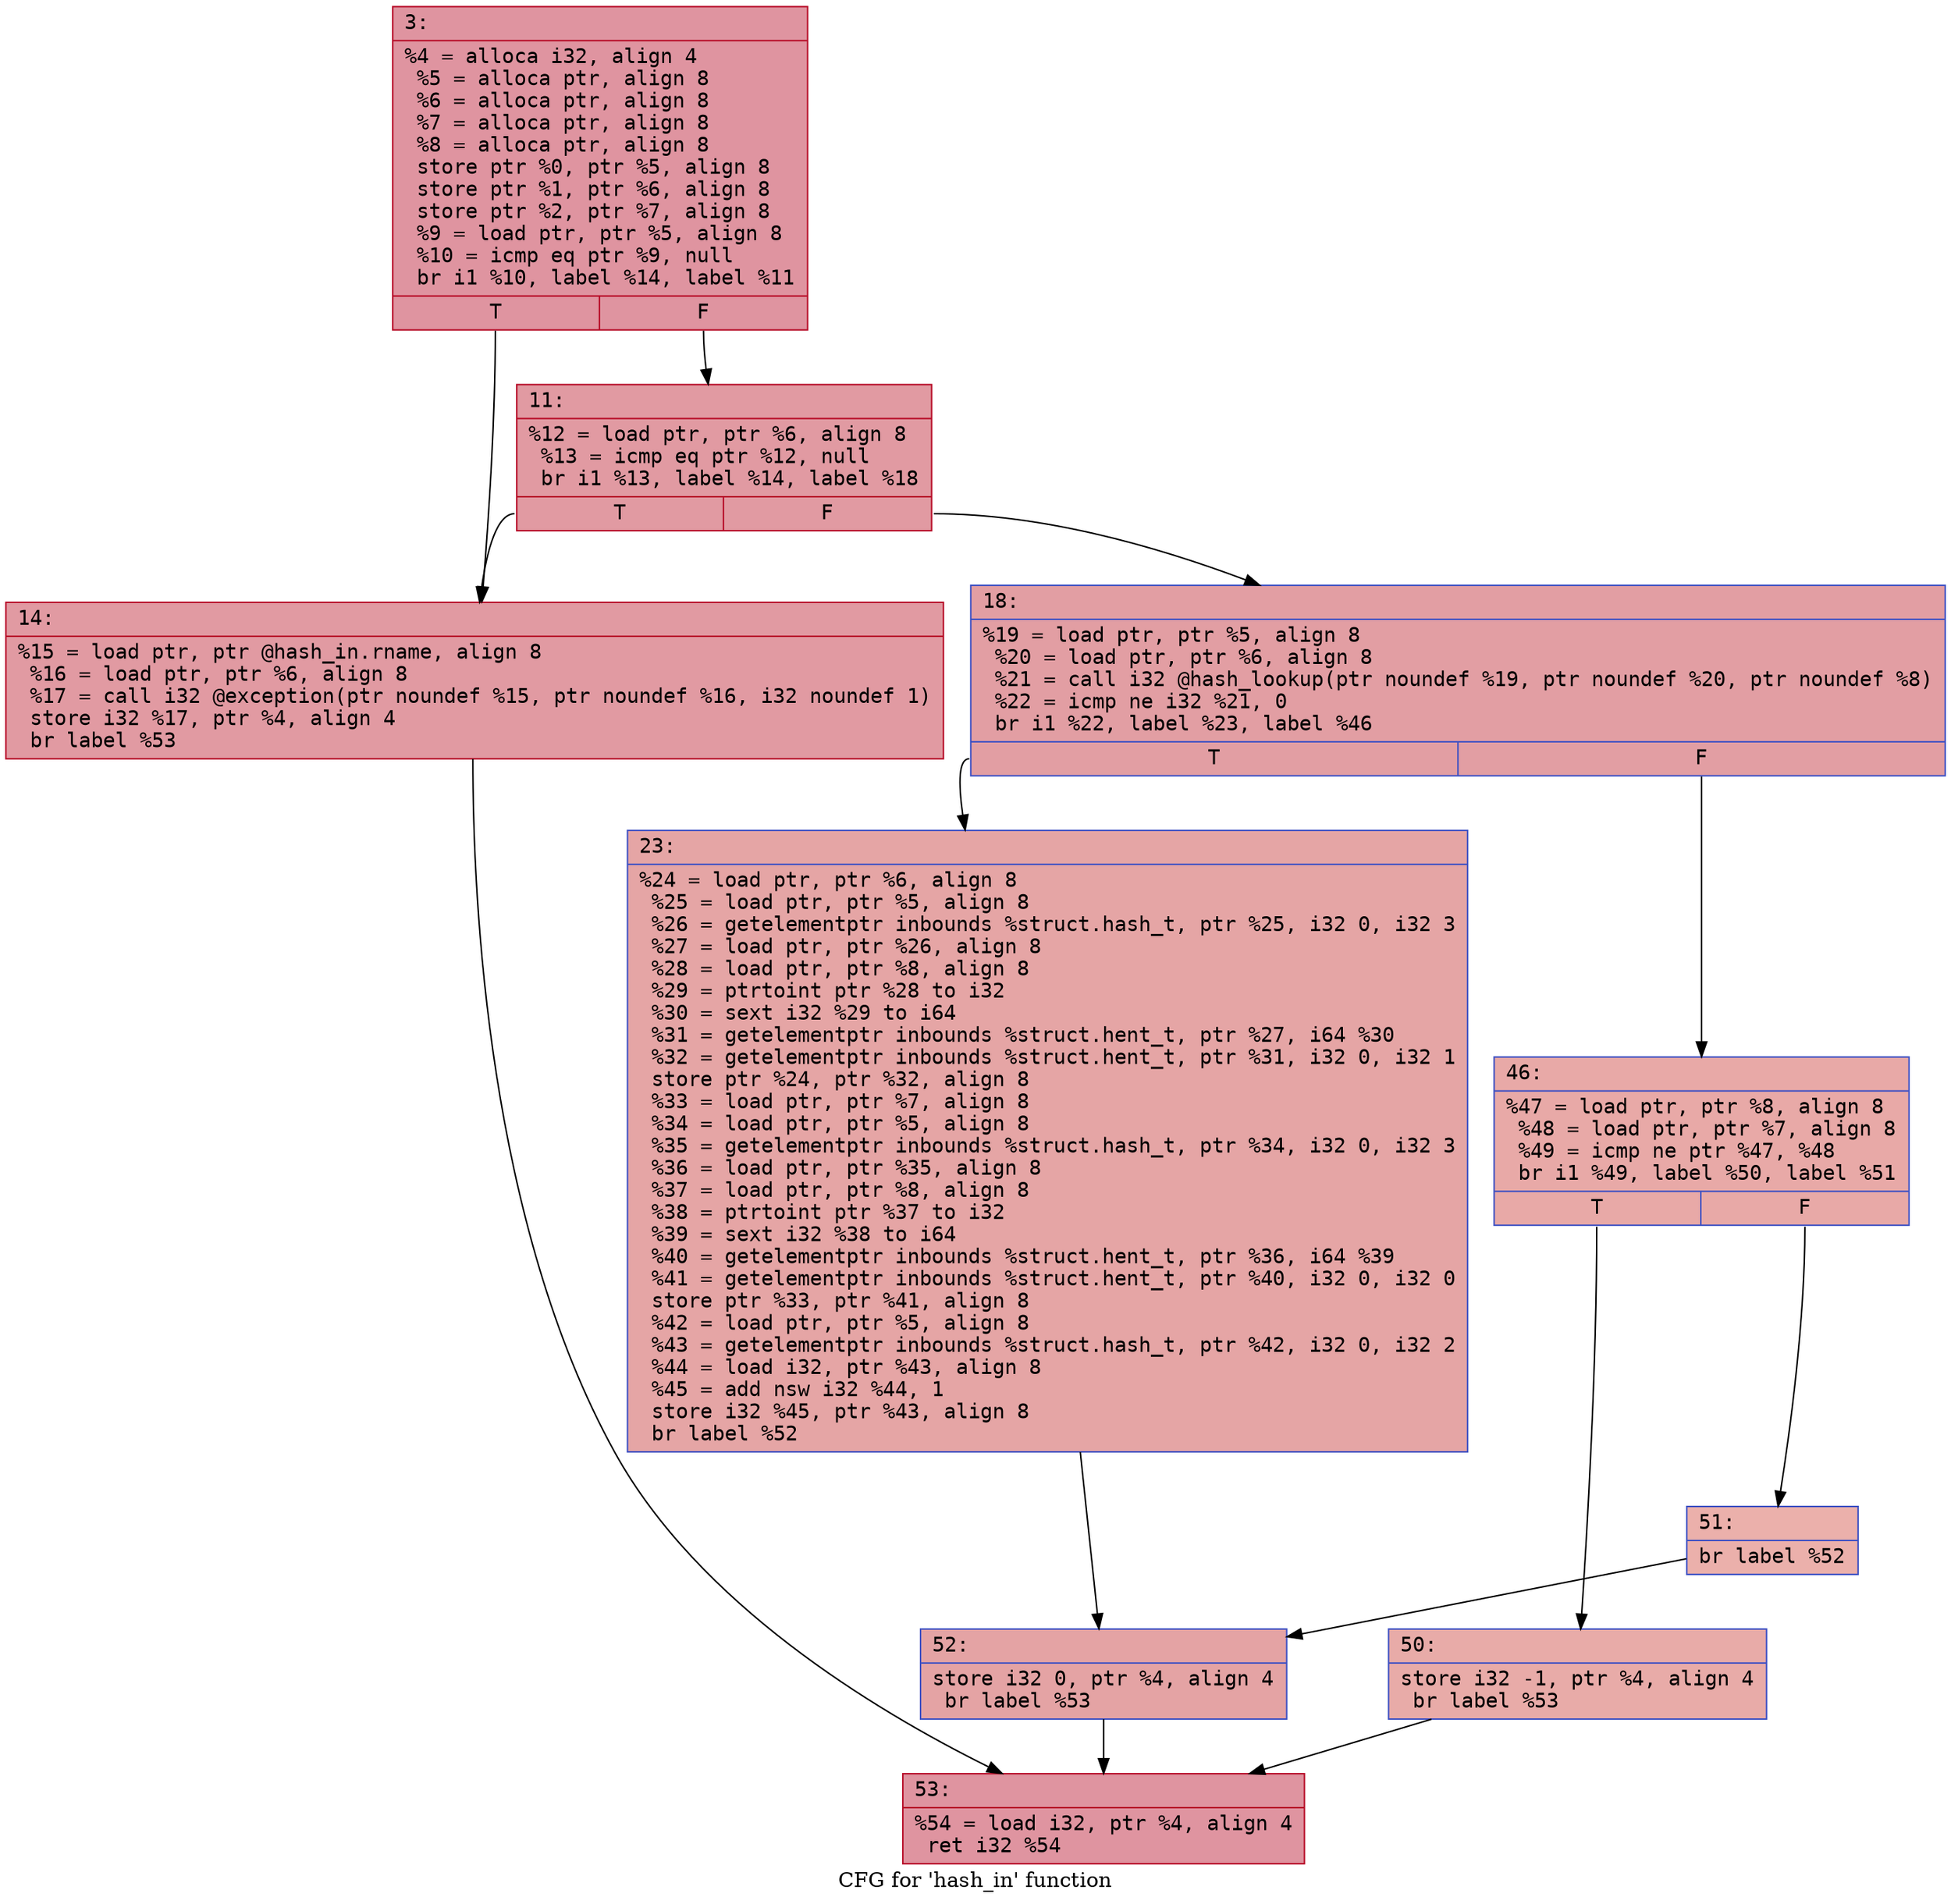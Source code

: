 digraph "CFG for 'hash_in' function" {
	label="CFG for 'hash_in' function";

	Node0x6000003eecb0 [shape=record,color="#b70d28ff", style=filled, fillcolor="#b70d2870" fontname="Courier",label="{3:\l|  %4 = alloca i32, align 4\l  %5 = alloca ptr, align 8\l  %6 = alloca ptr, align 8\l  %7 = alloca ptr, align 8\l  %8 = alloca ptr, align 8\l  store ptr %0, ptr %5, align 8\l  store ptr %1, ptr %6, align 8\l  store ptr %2, ptr %7, align 8\l  %9 = load ptr, ptr %5, align 8\l  %10 = icmp eq ptr %9, null\l  br i1 %10, label %14, label %11\l|{<s0>T|<s1>F}}"];
	Node0x6000003eecb0:s0 -> Node0x6000003eed50[tooltip="3 -> 14\nProbability 37.50%" ];
	Node0x6000003eecb0:s1 -> Node0x6000003eed00[tooltip="3 -> 11\nProbability 62.50%" ];
	Node0x6000003eed00 [shape=record,color="#b70d28ff", style=filled, fillcolor="#bb1b2c70" fontname="Courier",label="{11:\l|  %12 = load ptr, ptr %6, align 8\l  %13 = icmp eq ptr %12, null\l  br i1 %13, label %14, label %18\l|{<s0>T|<s1>F}}"];
	Node0x6000003eed00:s0 -> Node0x6000003eed50[tooltip="11 -> 14\nProbability 37.50%" ];
	Node0x6000003eed00:s1 -> Node0x6000003eeda0[tooltip="11 -> 18\nProbability 62.50%" ];
	Node0x6000003eed50 [shape=record,color="#b70d28ff", style=filled, fillcolor="#bb1b2c70" fontname="Courier",label="{14:\l|  %15 = load ptr, ptr @hash_in.rname, align 8\l  %16 = load ptr, ptr %6, align 8\l  %17 = call i32 @exception(ptr noundef %15, ptr noundef %16, i32 noundef 1)\l  store i32 %17, ptr %4, align 4\l  br label %53\l}"];
	Node0x6000003eed50 -> Node0x6000003eef80[tooltip="14 -> 53\nProbability 100.00%" ];
	Node0x6000003eeda0 [shape=record,color="#3d50c3ff", style=filled, fillcolor="#be242e70" fontname="Courier",label="{18:\l|  %19 = load ptr, ptr %5, align 8\l  %20 = load ptr, ptr %6, align 8\l  %21 = call i32 @hash_lookup(ptr noundef %19, ptr noundef %20, ptr noundef %8)\l  %22 = icmp ne i32 %21, 0\l  br i1 %22, label %23, label %46\l|{<s0>T|<s1>F}}"];
	Node0x6000003eeda0:s0 -> Node0x6000003eedf0[tooltip="18 -> 23\nProbability 62.50%" ];
	Node0x6000003eeda0:s1 -> Node0x6000003eee40[tooltip="18 -> 46\nProbability 37.50%" ];
	Node0x6000003eedf0 [shape=record,color="#3d50c3ff", style=filled, fillcolor="#c5333470" fontname="Courier",label="{23:\l|  %24 = load ptr, ptr %6, align 8\l  %25 = load ptr, ptr %5, align 8\l  %26 = getelementptr inbounds %struct.hash_t, ptr %25, i32 0, i32 3\l  %27 = load ptr, ptr %26, align 8\l  %28 = load ptr, ptr %8, align 8\l  %29 = ptrtoint ptr %28 to i32\l  %30 = sext i32 %29 to i64\l  %31 = getelementptr inbounds %struct.hent_t, ptr %27, i64 %30\l  %32 = getelementptr inbounds %struct.hent_t, ptr %31, i32 0, i32 1\l  store ptr %24, ptr %32, align 8\l  %33 = load ptr, ptr %7, align 8\l  %34 = load ptr, ptr %5, align 8\l  %35 = getelementptr inbounds %struct.hash_t, ptr %34, i32 0, i32 3\l  %36 = load ptr, ptr %35, align 8\l  %37 = load ptr, ptr %8, align 8\l  %38 = ptrtoint ptr %37 to i32\l  %39 = sext i32 %38 to i64\l  %40 = getelementptr inbounds %struct.hent_t, ptr %36, i64 %39\l  %41 = getelementptr inbounds %struct.hent_t, ptr %40, i32 0, i32 0\l  store ptr %33, ptr %41, align 8\l  %42 = load ptr, ptr %5, align 8\l  %43 = getelementptr inbounds %struct.hash_t, ptr %42, i32 0, i32 2\l  %44 = load i32, ptr %43, align 8\l  %45 = add nsw i32 %44, 1\l  store i32 %45, ptr %43, align 8\l  br label %52\l}"];
	Node0x6000003eedf0 -> Node0x6000003eef30[tooltip="23 -> 52\nProbability 100.00%" ];
	Node0x6000003eee40 [shape=record,color="#3d50c3ff", style=filled, fillcolor="#ca3b3770" fontname="Courier",label="{46:\l|  %47 = load ptr, ptr %8, align 8\l  %48 = load ptr, ptr %7, align 8\l  %49 = icmp ne ptr %47, %48\l  br i1 %49, label %50, label %51\l|{<s0>T|<s1>F}}"];
	Node0x6000003eee40:s0 -> Node0x6000003eee90[tooltip="46 -> 50\nProbability 62.50%" ];
	Node0x6000003eee40:s1 -> Node0x6000003eeee0[tooltip="46 -> 51\nProbability 37.50%" ];
	Node0x6000003eee90 [shape=record,color="#3d50c3ff", style=filled, fillcolor="#cc403a70" fontname="Courier",label="{50:\l|  store i32 -1, ptr %4, align 4\l  br label %53\l}"];
	Node0x6000003eee90 -> Node0x6000003eef80[tooltip="50 -> 53\nProbability 100.00%" ];
	Node0x6000003eeee0 [shape=record,color="#3d50c3ff", style=filled, fillcolor="#d24b4070" fontname="Courier",label="{51:\l|  br label %52\l}"];
	Node0x6000003eeee0 -> Node0x6000003eef30[tooltip="51 -> 52\nProbability 100.00%" ];
	Node0x6000003eef30 [shape=record,color="#3d50c3ff", style=filled, fillcolor="#c32e3170" fontname="Courier",label="{52:\l|  store i32 0, ptr %4, align 4\l  br label %53\l}"];
	Node0x6000003eef30 -> Node0x6000003eef80[tooltip="52 -> 53\nProbability 100.00%" ];
	Node0x6000003eef80 [shape=record,color="#b70d28ff", style=filled, fillcolor="#b70d2870" fontname="Courier",label="{53:\l|  %54 = load i32, ptr %4, align 4\l  ret i32 %54\l}"];
}
